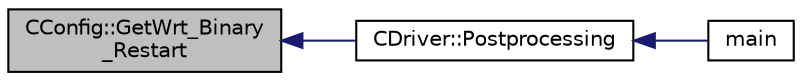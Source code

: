 digraph "CConfig::GetWrt_Binary_Restart"
{
  edge [fontname="Helvetica",fontsize="10",labelfontname="Helvetica",labelfontsize="10"];
  node [fontname="Helvetica",fontsize="10",shape=record];
  rankdir="LR";
  Node13763 [label="CConfig::GetWrt_Binary\l_Restart",height=0.2,width=0.4,color="black", fillcolor="grey75", style="filled", fontcolor="black"];
  Node13763 -> Node13764 [dir="back",color="midnightblue",fontsize="10",style="solid",fontname="Helvetica"];
  Node13764 [label="CDriver::Postprocessing",height=0.2,width=0.4,color="black", fillcolor="white", style="filled",URL="$class_c_driver.html#a6ad9df8d8a8de75033ef296fed39c213",tooltip="Deallocation routine. "];
  Node13764 -> Node13765 [dir="back",color="midnightblue",fontsize="10",style="solid",fontname="Helvetica"];
  Node13765 [label="main",height=0.2,width=0.4,color="black", fillcolor="white", style="filled",URL="$_s_u2___c_f_d_8cpp.html#a0ddf1224851353fc92bfbff6f499fa97"];
}
